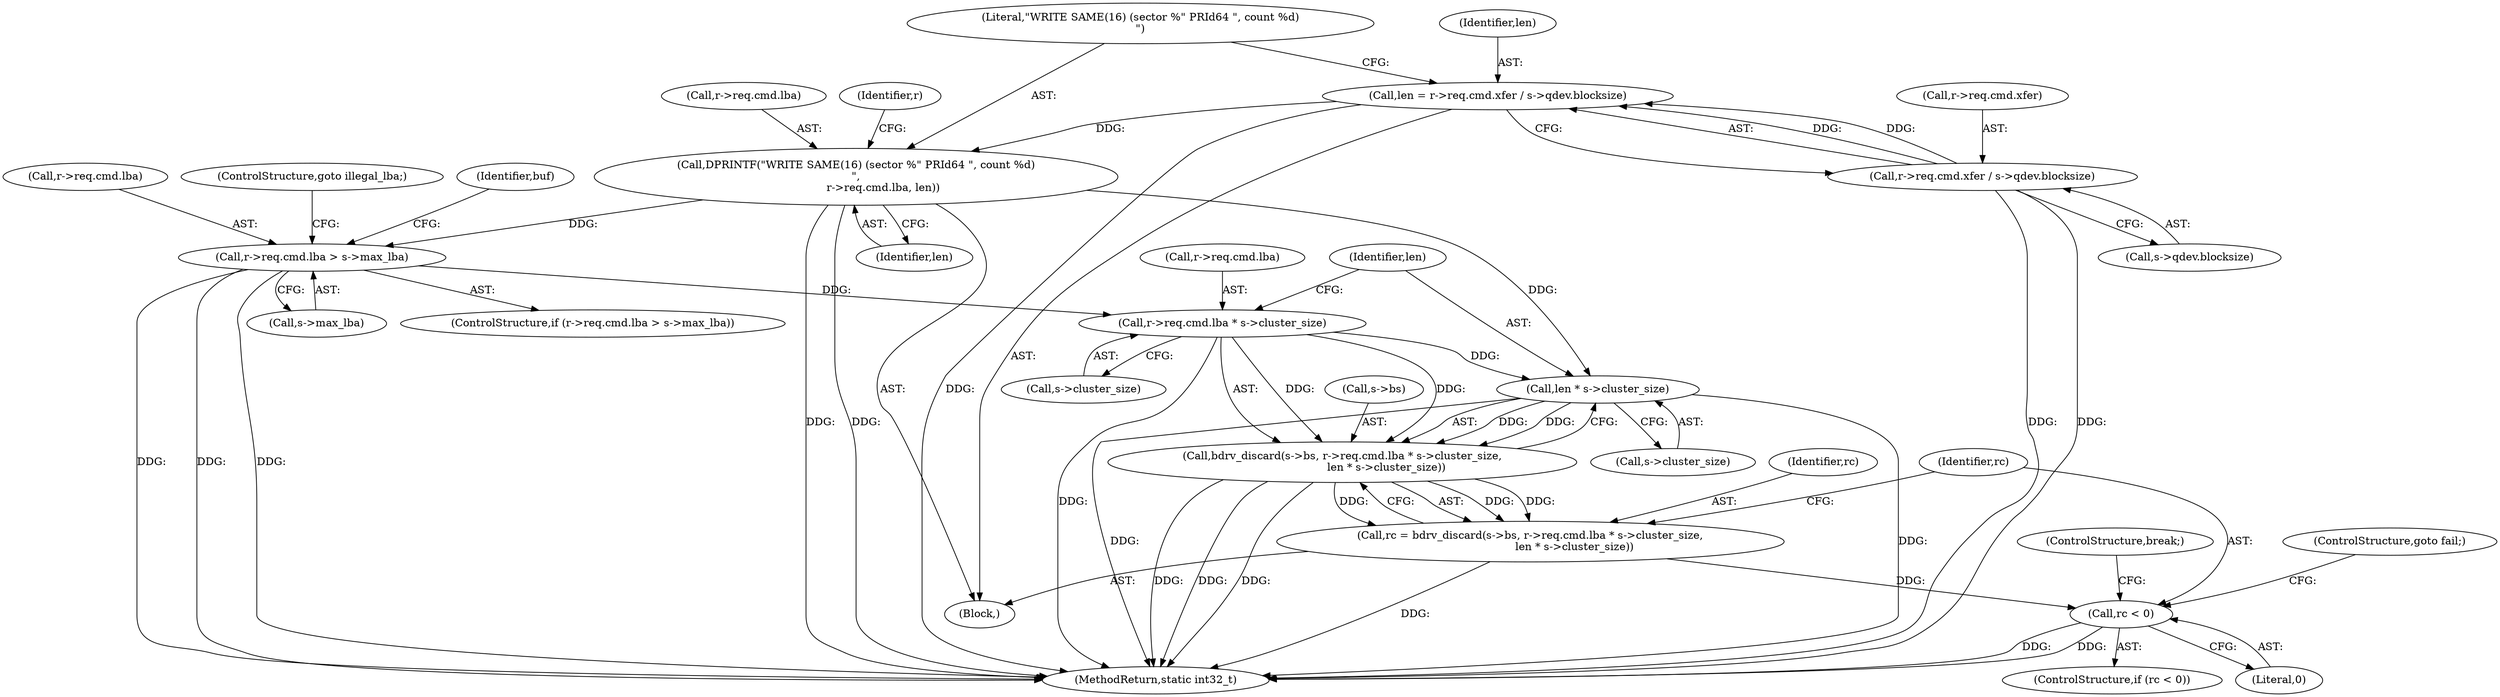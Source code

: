 digraph "0_qemu_7285477ab11831b1cf56e45878a89170dd06d9b9_4@pointer" {
"1000536" [label="(Call,len * s->cluster_size)"];
"1000486" [label="(Call,DPRINTF(\"WRITE SAME(16) (sector %\" PRId64 \", count %d)\n\",\n                r->req.cmd.lba, len))"];
"1000471" [label="(Call,len = r->req.cmd.xfer / s->qdev.blocksize)"];
"1000473" [label="(Call,r->req.cmd.xfer / s->qdev.blocksize)"];
"1000525" [label="(Call,r->req.cmd.lba * s->cluster_size)"];
"1000497" [label="(Call,r->req.cmd.lba > s->max_lba)"];
"1000521" [label="(Call,bdrv_discard(s->bs, r->req.cmd.lba * s->cluster_size,\n                          len * s->cluster_size))"];
"1000519" [label="(Call,rc = bdrv_discard(s->bs, r->req.cmd.lba * s->cluster_size,\n                          len * s->cluster_size))"];
"1000542" [label="(Call,rc < 0)"];
"1000514" [label="(Identifier,buf)"];
"1000526" [label="(Call,r->req.cmd.lba)"];
"1000537" [label="(Identifier,len)"];
"1000170" [label="(Block,)"];
"1000472" [label="(Identifier,len)"];
"1000538" [label="(Call,s->cluster_size)"];
"1000497" [label="(Call,r->req.cmd.lba > s->max_lba)"];
"1000520" [label="(Identifier,rc)"];
"1000541" [label="(ControlStructure,if (rc < 0))"];
"1000525" [label="(Call,r->req.cmd.lba * s->cluster_size)"];
"1000471" [label="(Call,len = r->req.cmd.xfer / s->qdev.blocksize)"];
"1000496" [label="(ControlStructure,if (r->req.cmd.lba > s->max_lba))"];
"1000522" [label="(Call,s->bs)"];
"1000546" [label="(ControlStructure,goto fail;)"];
"1000495" [label="(Identifier,len)"];
"1000498" [label="(Call,r->req.cmd.lba)"];
"1000486" [label="(Call,DPRINTF(\"WRITE SAME(16) (sector %\" PRId64 \", count %d)\n\",\n                r->req.cmd.lba, len))"];
"1000542" [label="(Call,rc < 0)"];
"1000473" [label="(Call,r->req.cmd.xfer / s->qdev.blocksize)"];
"1000639" [label="(MethodReturn,static int32_t)"];
"1000547" [label="(ControlStructure,break;)"];
"1000509" [label="(ControlStructure,goto illegal_lba;)"];
"1000521" [label="(Call,bdrv_discard(s->bs, r->req.cmd.lba * s->cluster_size,\n                          len * s->cluster_size))"];
"1000544" [label="(Literal,0)"];
"1000487" [label="(Literal,\"WRITE SAME(16) (sector %\" PRId64 \", count %d)\n\")"];
"1000474" [label="(Call,r->req.cmd.xfer)"];
"1000488" [label="(Call,r->req.cmd.lba)"];
"1000536" [label="(Call,len * s->cluster_size)"];
"1000505" [label="(Call,s->max_lba)"];
"1000543" [label="(Identifier,rc)"];
"1000501" [label="(Identifier,r)"];
"1000519" [label="(Call,rc = bdrv_discard(s->bs, r->req.cmd.lba * s->cluster_size,\n                          len * s->cluster_size))"];
"1000481" [label="(Call,s->qdev.blocksize)"];
"1000533" [label="(Call,s->cluster_size)"];
"1000536" -> "1000521"  [label="AST: "];
"1000536" -> "1000538"  [label="CFG: "];
"1000537" -> "1000536"  [label="AST: "];
"1000538" -> "1000536"  [label="AST: "];
"1000521" -> "1000536"  [label="CFG: "];
"1000536" -> "1000639"  [label="DDG: "];
"1000536" -> "1000639"  [label="DDG: "];
"1000536" -> "1000521"  [label="DDG: "];
"1000536" -> "1000521"  [label="DDG: "];
"1000486" -> "1000536"  [label="DDG: "];
"1000525" -> "1000536"  [label="DDG: "];
"1000486" -> "1000170"  [label="AST: "];
"1000486" -> "1000495"  [label="CFG: "];
"1000487" -> "1000486"  [label="AST: "];
"1000488" -> "1000486"  [label="AST: "];
"1000495" -> "1000486"  [label="AST: "];
"1000501" -> "1000486"  [label="CFG: "];
"1000486" -> "1000639"  [label="DDG: "];
"1000486" -> "1000639"  [label="DDG: "];
"1000471" -> "1000486"  [label="DDG: "];
"1000486" -> "1000497"  [label="DDG: "];
"1000471" -> "1000170"  [label="AST: "];
"1000471" -> "1000473"  [label="CFG: "];
"1000472" -> "1000471"  [label="AST: "];
"1000473" -> "1000471"  [label="AST: "];
"1000487" -> "1000471"  [label="CFG: "];
"1000471" -> "1000639"  [label="DDG: "];
"1000473" -> "1000471"  [label="DDG: "];
"1000473" -> "1000471"  [label="DDG: "];
"1000473" -> "1000481"  [label="CFG: "];
"1000474" -> "1000473"  [label="AST: "];
"1000481" -> "1000473"  [label="AST: "];
"1000473" -> "1000639"  [label="DDG: "];
"1000473" -> "1000639"  [label="DDG: "];
"1000525" -> "1000521"  [label="AST: "];
"1000525" -> "1000533"  [label="CFG: "];
"1000526" -> "1000525"  [label="AST: "];
"1000533" -> "1000525"  [label="AST: "];
"1000537" -> "1000525"  [label="CFG: "];
"1000525" -> "1000639"  [label="DDG: "];
"1000525" -> "1000521"  [label="DDG: "];
"1000525" -> "1000521"  [label="DDG: "];
"1000497" -> "1000525"  [label="DDG: "];
"1000497" -> "1000496"  [label="AST: "];
"1000497" -> "1000505"  [label="CFG: "];
"1000498" -> "1000497"  [label="AST: "];
"1000505" -> "1000497"  [label="AST: "];
"1000509" -> "1000497"  [label="CFG: "];
"1000514" -> "1000497"  [label="CFG: "];
"1000497" -> "1000639"  [label="DDG: "];
"1000497" -> "1000639"  [label="DDG: "];
"1000497" -> "1000639"  [label="DDG: "];
"1000521" -> "1000519"  [label="AST: "];
"1000522" -> "1000521"  [label="AST: "];
"1000519" -> "1000521"  [label="CFG: "];
"1000521" -> "1000639"  [label="DDG: "];
"1000521" -> "1000639"  [label="DDG: "];
"1000521" -> "1000639"  [label="DDG: "];
"1000521" -> "1000519"  [label="DDG: "];
"1000521" -> "1000519"  [label="DDG: "];
"1000521" -> "1000519"  [label="DDG: "];
"1000519" -> "1000170"  [label="AST: "];
"1000520" -> "1000519"  [label="AST: "];
"1000543" -> "1000519"  [label="CFG: "];
"1000519" -> "1000639"  [label="DDG: "];
"1000519" -> "1000542"  [label="DDG: "];
"1000542" -> "1000541"  [label="AST: "];
"1000542" -> "1000544"  [label="CFG: "];
"1000543" -> "1000542"  [label="AST: "];
"1000544" -> "1000542"  [label="AST: "];
"1000546" -> "1000542"  [label="CFG: "];
"1000547" -> "1000542"  [label="CFG: "];
"1000542" -> "1000639"  [label="DDG: "];
"1000542" -> "1000639"  [label="DDG: "];
}
